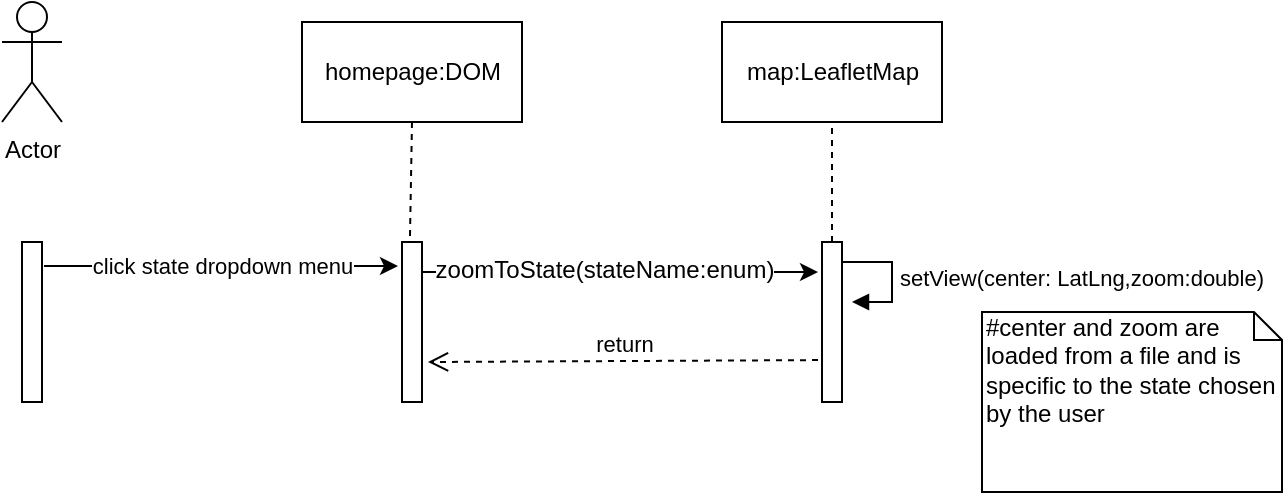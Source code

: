 <mxfile version="10.5.9"><diagram id="EZ-myC4ELgSlQtUqsyzm" name="Page-1"><mxGraphModel dx="918" dy="567" grid="1" gridSize="10" guides="1" tooltips="1" connect="1" arrows="1" fold="1" page="1" pageScale="1" pageWidth="850" pageHeight="1100" math="0" shadow="0"><root><mxCell id="0"/><mxCell id="1" parent="0"/><mxCell id="A-dnOOXhCaZIq9teinn8-1" value="Actor" style="shape=umlActor;verticalLabelPosition=bottom;labelBackgroundColor=#ffffff;verticalAlign=top;html=1;outlineConnect=0;" vertex="1" parent="1"><mxGeometry x="40" y="10" width="30" height="60" as="geometry"/></mxCell><mxCell id="A-dnOOXhCaZIq9teinn8-2" value="" style="html=1;points=[];perimeter=orthogonalPerimeter;" vertex="1" parent="1"><mxGeometry x="50" y="130" width="10" height="80" as="geometry"/></mxCell><mxCell id="A-dnOOXhCaZIq9teinn8-3" value="" style="html=1;points=[];perimeter=orthogonalPerimeter;" vertex="1" parent="1"><mxGeometry x="240" y="130" width="10" height="80" as="geometry"/></mxCell><mxCell id="A-dnOOXhCaZIq9teinn8-4" value="" style="html=1;points=[];perimeter=orthogonalPerimeter;" vertex="1" parent="1"><mxGeometry x="450" y="130" width="10" height="80" as="geometry"/></mxCell><mxCell id="A-dnOOXhCaZIq9teinn8-5" value="homepage:DOM" style="html=1;" vertex="1" parent="1"><mxGeometry x="190" y="20" width="110" height="50" as="geometry"/></mxCell><mxCell id="A-dnOOXhCaZIq9teinn8-6" value="map:LeafletMap" style="html=1;" vertex="1" parent="1"><mxGeometry x="400" y="20" width="110" height="50" as="geometry"/></mxCell><mxCell id="A-dnOOXhCaZIq9teinn8-7" value="" style="endArrow=none;dashed=1;html=1;entryX=0.5;entryY=1;entryDx=0;entryDy=0;exitX=0.4;exitY=-0.037;exitDx=0;exitDy=0;exitPerimeter=0;" edge="1" parent="1" source="A-dnOOXhCaZIq9teinn8-3" target="A-dnOOXhCaZIq9teinn8-5"><mxGeometry width="50" height="50" relative="1" as="geometry"><mxPoint x="40" y="280" as="sourcePoint"/><mxPoint x="90" y="230" as="targetPoint"/></mxGeometry></mxCell><mxCell id="A-dnOOXhCaZIq9teinn8-8" value="" style="endArrow=none;dashed=1;html=1;entryX=0.5;entryY=1;entryDx=0;entryDy=0;exitX=0.5;exitY=0;exitDx=0;exitDy=0;exitPerimeter=0;" edge="1" parent="1" source="A-dnOOXhCaZIq9teinn8-4" target="A-dnOOXhCaZIq9teinn8-6"><mxGeometry width="50" height="50" relative="1" as="geometry"><mxPoint x="290" y="120" as="sourcePoint"/><mxPoint x="320" y="70" as="targetPoint"/></mxGeometry></mxCell><mxCell id="A-dnOOXhCaZIq9teinn8-9" value="click state dropdown menu" style="endArrow=classic;html=1;exitX=1.1;exitY=0.15;exitDx=0;exitDy=0;exitPerimeter=0;entryX=-0.2;entryY=0.15;entryDx=0;entryDy=0;entryPerimeter=0;" edge="1" parent="1" source="A-dnOOXhCaZIq9teinn8-2" target="A-dnOOXhCaZIq9teinn8-3"><mxGeometry width="50" height="50" relative="1" as="geometry"><mxPoint x="240" y="370" as="sourcePoint"/><mxPoint x="290" y="320" as="targetPoint"/></mxGeometry></mxCell><mxCell id="A-dnOOXhCaZIq9teinn8-11" value="" style="endArrow=classic;html=1;exitX=1;exitY=0.188;exitDx=0;exitDy=0;exitPerimeter=0;entryX=-0.2;entryY=0.188;entryDx=0;entryDy=0;entryPerimeter=0;" edge="1" parent="1" source="A-dnOOXhCaZIq9teinn8-3" target="A-dnOOXhCaZIq9teinn8-4"><mxGeometry width="50" height="50" relative="1" as="geometry"><mxPoint x="40" y="280" as="sourcePoint"/><mxPoint x="90" y="230" as="targetPoint"/></mxGeometry></mxCell><mxCell id="A-dnOOXhCaZIq9teinn8-13" value="zoomToState(stateName:enum)" style="text;html=1;resizable=0;points=[];align=center;verticalAlign=middle;labelBackgroundColor=#ffffff;" vertex="1" connectable="0" parent="A-dnOOXhCaZIq9teinn8-11"><mxGeometry x="-0.085" y="1" relative="1" as="geometry"><mxPoint as="offset"/></mxGeometry></mxCell><mxCell id="A-dnOOXhCaZIq9teinn8-12" value="return" style="html=1;verticalAlign=bottom;endArrow=open;dashed=1;endSize=8;exitX=-0.2;exitY=0.738;exitDx=0;exitDy=0;exitPerimeter=0;entryX=1.3;entryY=0.75;entryDx=0;entryDy=0;entryPerimeter=0;" edge="1" parent="1" source="A-dnOOXhCaZIq9teinn8-4" target="A-dnOOXhCaZIq9teinn8-3"><mxGeometry relative="1" as="geometry"><mxPoint x="260" y="190" as="sourcePoint"/><mxPoint x="180" y="190" as="targetPoint"/></mxGeometry></mxCell><mxCell id="A-dnOOXhCaZIq9teinn8-17" value="setView(center: LatLng,zoom:double)" style="edgeStyle=orthogonalEdgeStyle;html=1;align=left;spacingLeft=2;endArrow=block;rounded=0;entryX=1;entryY=0;" edge="1" parent="1"><mxGeometry relative="1" as="geometry"><mxPoint x="460" y="140" as="sourcePoint"/><Array as="points"><mxPoint x="485" y="140"/></Array><mxPoint x="465" y="160" as="targetPoint"/></mxGeometry></mxCell><mxCell id="A-dnOOXhCaZIq9teinn8-18" value="#center and zoom are loaded from a file and is specific to the state chosen by the user" style="shape=note;whiteSpace=wrap;html=1;size=14;verticalAlign=top;align=left;spacingTop=-6;" vertex="1" parent="1"><mxGeometry x="530" y="165" width="150" height="90" as="geometry"/></mxCell></root></mxGraphModel></diagram></mxfile>